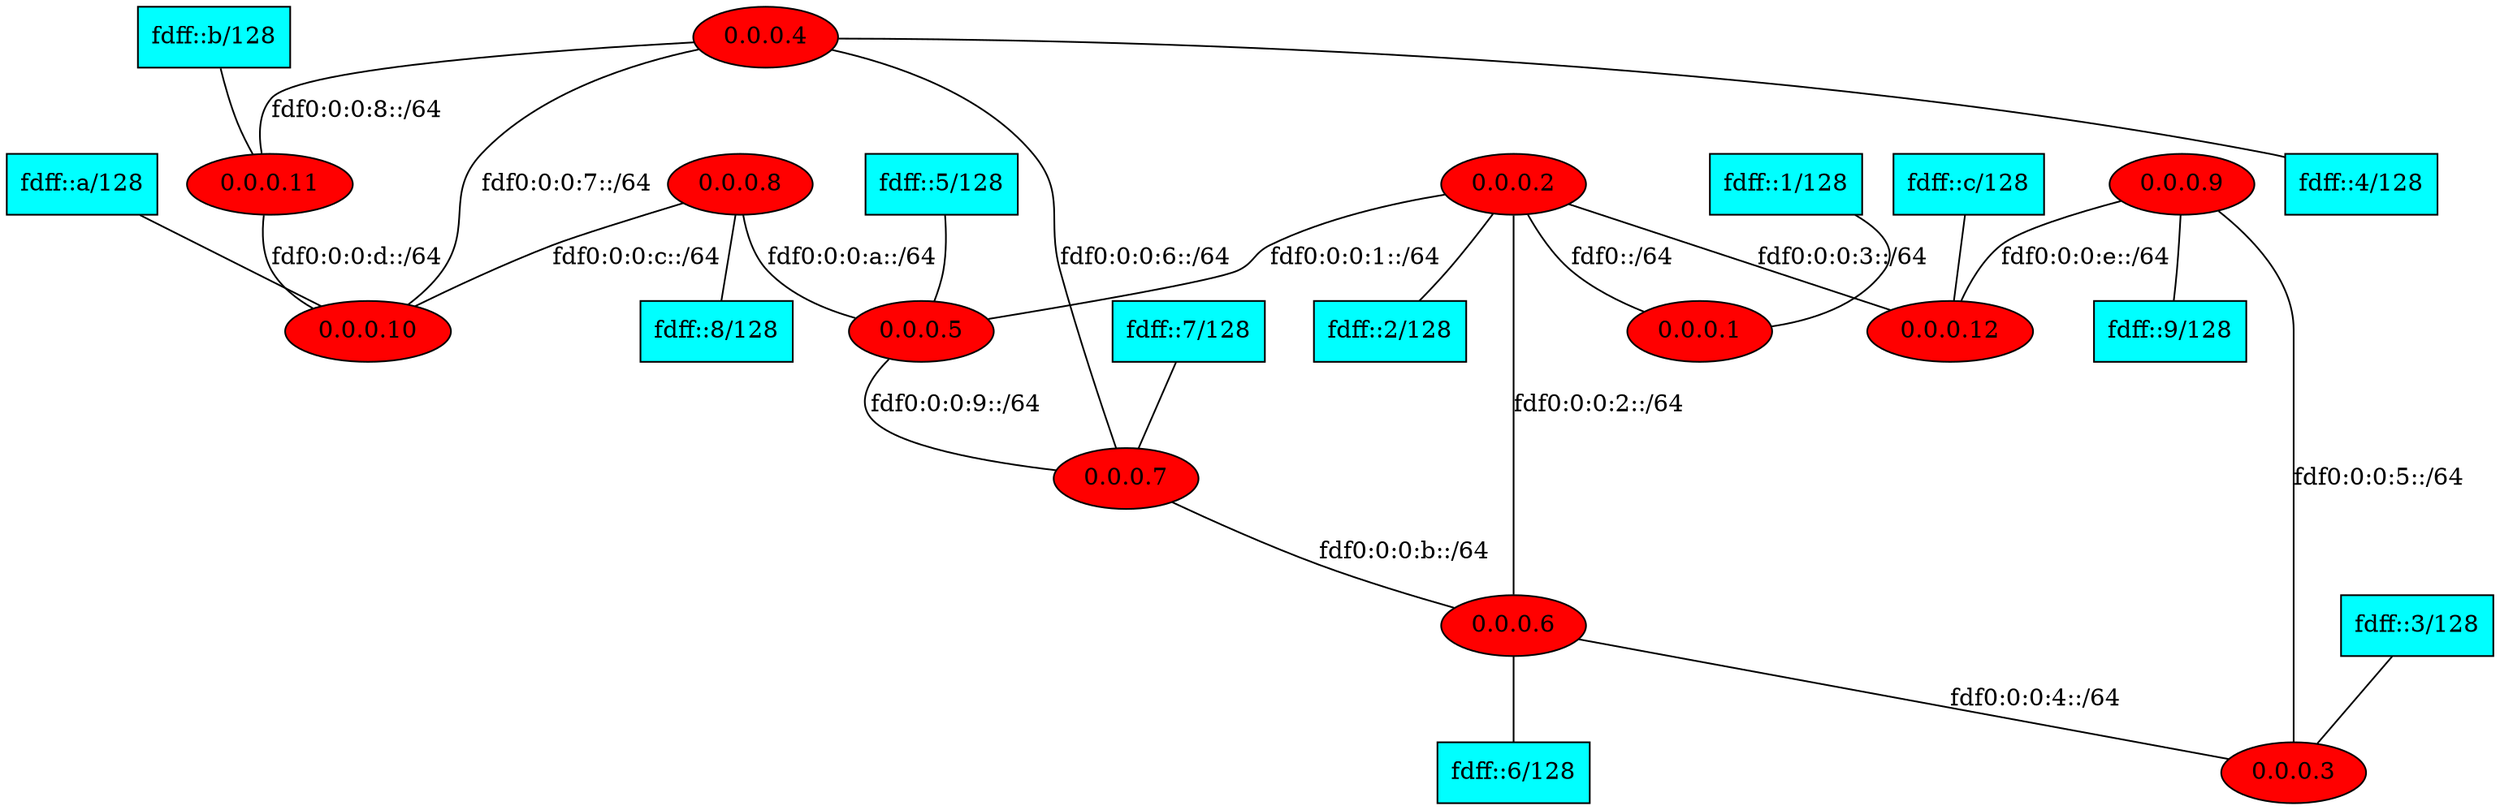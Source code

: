 strict graph "" {
	"fdff::b/128"	 [fillcolor=cyan,
		shape=box,
		style=filled];
	"0.0.0.11"	 [fillcolor=red,
		style=filled];
	"fdff::b/128" -- "0.0.0.11";
	"fdff::3/128"	 [fillcolor=cyan,
		shape=box,
		style=filled];
	"0.0.0.3"	 [fillcolor=red,
		style=filled];
	"fdff::3/128" -- "0.0.0.3";
	"fdff::5/128"	 [fillcolor=cyan,
		shape=box,
		style=filled];
	"0.0.0.5"	 [fillcolor=red,
		style=filled];
	"fdff::5/128" -- "0.0.0.5";
	"fdff::1/128"	 [fillcolor=cyan,
		shape=box,
		style=filled];
	"0.0.0.1"	 [fillcolor=red,
		style=filled];
	"fdff::1/128" -- "0.0.0.1";
	"fdff::c/128"	 [fillcolor=cyan,
		shape=box,
		style=filled];
	"0.0.0.12"	 [fillcolor=red,
		style=filled];
	"fdff::c/128" -- "0.0.0.12";
	"fdff::a/128"	 [fillcolor=cyan,
		shape=box,
		style=filled];
	"0.0.0.10"	 [fillcolor=red,
		style=filled];
	"fdff::a/128" -- "0.0.0.10";
	"0.0.0.2"	 [fillcolor=red,
		style=filled];
	"0.0.0.2" -- "0.0.0.5"	 [label="fdf0:0:0:1::/64"];
	"0.0.0.6"	 [fillcolor=red,
		style=filled];
	"0.0.0.2" -- "0.0.0.6"	 [label="fdf0:0:0:2::/64"];
	"0.0.0.2" -- "0.0.0.1"	 [label="fdf0::/64"];
	"0.0.0.2" -- "0.0.0.12"	 [label="fdf0:0:0:3::/64"];
	"fdff::2/128"	 [fillcolor=cyan,
		shape=box,
		style=filled];
	"0.0.0.2" -- "fdff::2/128";
	"fdff::7/128"	 [fillcolor=cyan,
		shape=box,
		style=filled];
	"0.0.0.7"	 [fillcolor=red,
		style=filled];
	"fdff::7/128" -- "0.0.0.7";
	"0.0.0.9"	 [fillcolor=red,
		style=filled];
	"0.0.0.9" -- "0.0.0.3"	 [label="fdf0:0:0:5::/64"];
	"fdff::9/128"	 [fillcolor=cyan,
		shape=box,
		style=filled];
	"0.0.0.9" -- "fdff::9/128";
	"0.0.0.9" -- "0.0.0.12"	 [label="fdf0:0:0:e::/64"];
	"0.0.0.8"	 [fillcolor=red,
		style=filled];
	"0.0.0.8" -- "0.0.0.5"	 [label="fdf0:0:0:a::/64"];
	"fdff::8/128"	 [fillcolor=cyan,
		shape=box,
		style=filled];
	"0.0.0.8" -- "fdff::8/128";
	"0.0.0.8" -- "0.0.0.10"	 [label="fdf0:0:0:c::/64"];
	"0.0.0.5" -- "0.0.0.7"	 [label="fdf0:0:0:9::/64"];
	"0.0.0.4"	 [fillcolor=red,
		style=filled];
	"0.0.0.4" -- "0.0.0.7"	 [label="fdf0:0:0:6::/64"];
	"fdff::4/128"	 [fillcolor=cyan,
		shape=box,
		style=filled];
	"0.0.0.4" -- "fdff::4/128";
	"0.0.0.4" -- "0.0.0.11"	 [label="fdf0:0:0:8::/64"];
	"0.0.0.4" -- "0.0.0.10"	 [label="fdf0:0:0:7::/64"];
	"0.0.0.7" -- "0.0.0.6"	 [label="fdf0:0:0:b::/64"];
	"0.0.0.6" -- "0.0.0.3"	 [label="fdf0:0:0:4::/64"];
	"fdff::6/128"	 [fillcolor=cyan,
		shape=box,
		style=filled];
	"0.0.0.6" -- "fdff::6/128";
	"0.0.0.11" -- "0.0.0.10"	 [label="fdf0:0:0:d::/64"];
}

